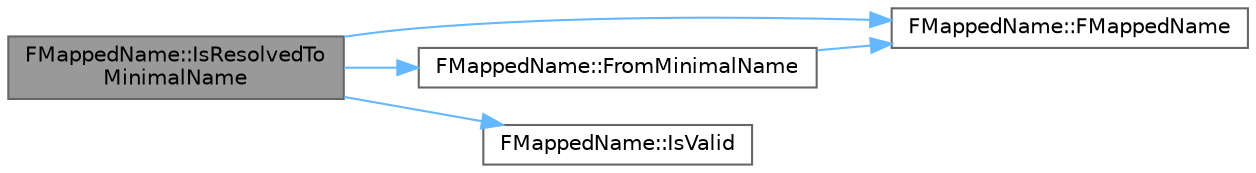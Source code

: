 digraph "FMappedName::IsResolvedToMinimalName"
{
 // INTERACTIVE_SVG=YES
 // LATEX_PDF_SIZE
  bgcolor="transparent";
  edge [fontname=Helvetica,fontsize=10,labelfontname=Helvetica,labelfontsize=10];
  node [fontname=Helvetica,fontsize=10,shape=box,height=0.2,width=0.4];
  rankdir="LR";
  Node1 [id="Node000001",label="FMappedName::IsResolvedTo\lMinimalName",height=0.2,width=0.4,color="gray40", fillcolor="grey60", style="filled", fontcolor="black",tooltip=" "];
  Node1 -> Node2 [id="edge1_Node000001_Node000002",color="steelblue1",style="solid",tooltip=" "];
  Node2 [id="Node000002",label="FMappedName::FMappedName",height=0.2,width=0.4,color="grey40", fillcolor="white", style="filled",URL="$d7/dfb/classFMappedName.html#a502c6b870b872d3fd3bd88a7724095e6",tooltip=" "];
  Node1 -> Node3 [id="edge2_Node000001_Node000003",color="steelblue1",style="solid",tooltip=" "];
  Node3 [id="Node000003",label="FMappedName::FromMinimalName",height=0.2,width=0.4,color="grey40", fillcolor="white", style="filled",URL="$d7/dfb/classFMappedName.html#a3348ce4ba4e27b3a94dedf91666d8cc6",tooltip=" "];
  Node3 -> Node2 [id="edge3_Node000003_Node000002",color="steelblue1",style="solid",tooltip=" "];
  Node1 -> Node4 [id="edge4_Node000001_Node000004",color="steelblue1",style="solid",tooltip=" "];
  Node4 [id="Node000004",label="FMappedName::IsValid",height=0.2,width=0.4,color="grey40", fillcolor="white", style="filled",URL="$d7/dfb/classFMappedName.html#ab7fac62cec270999b2b7bdd23d89e080",tooltip=" "];
}
